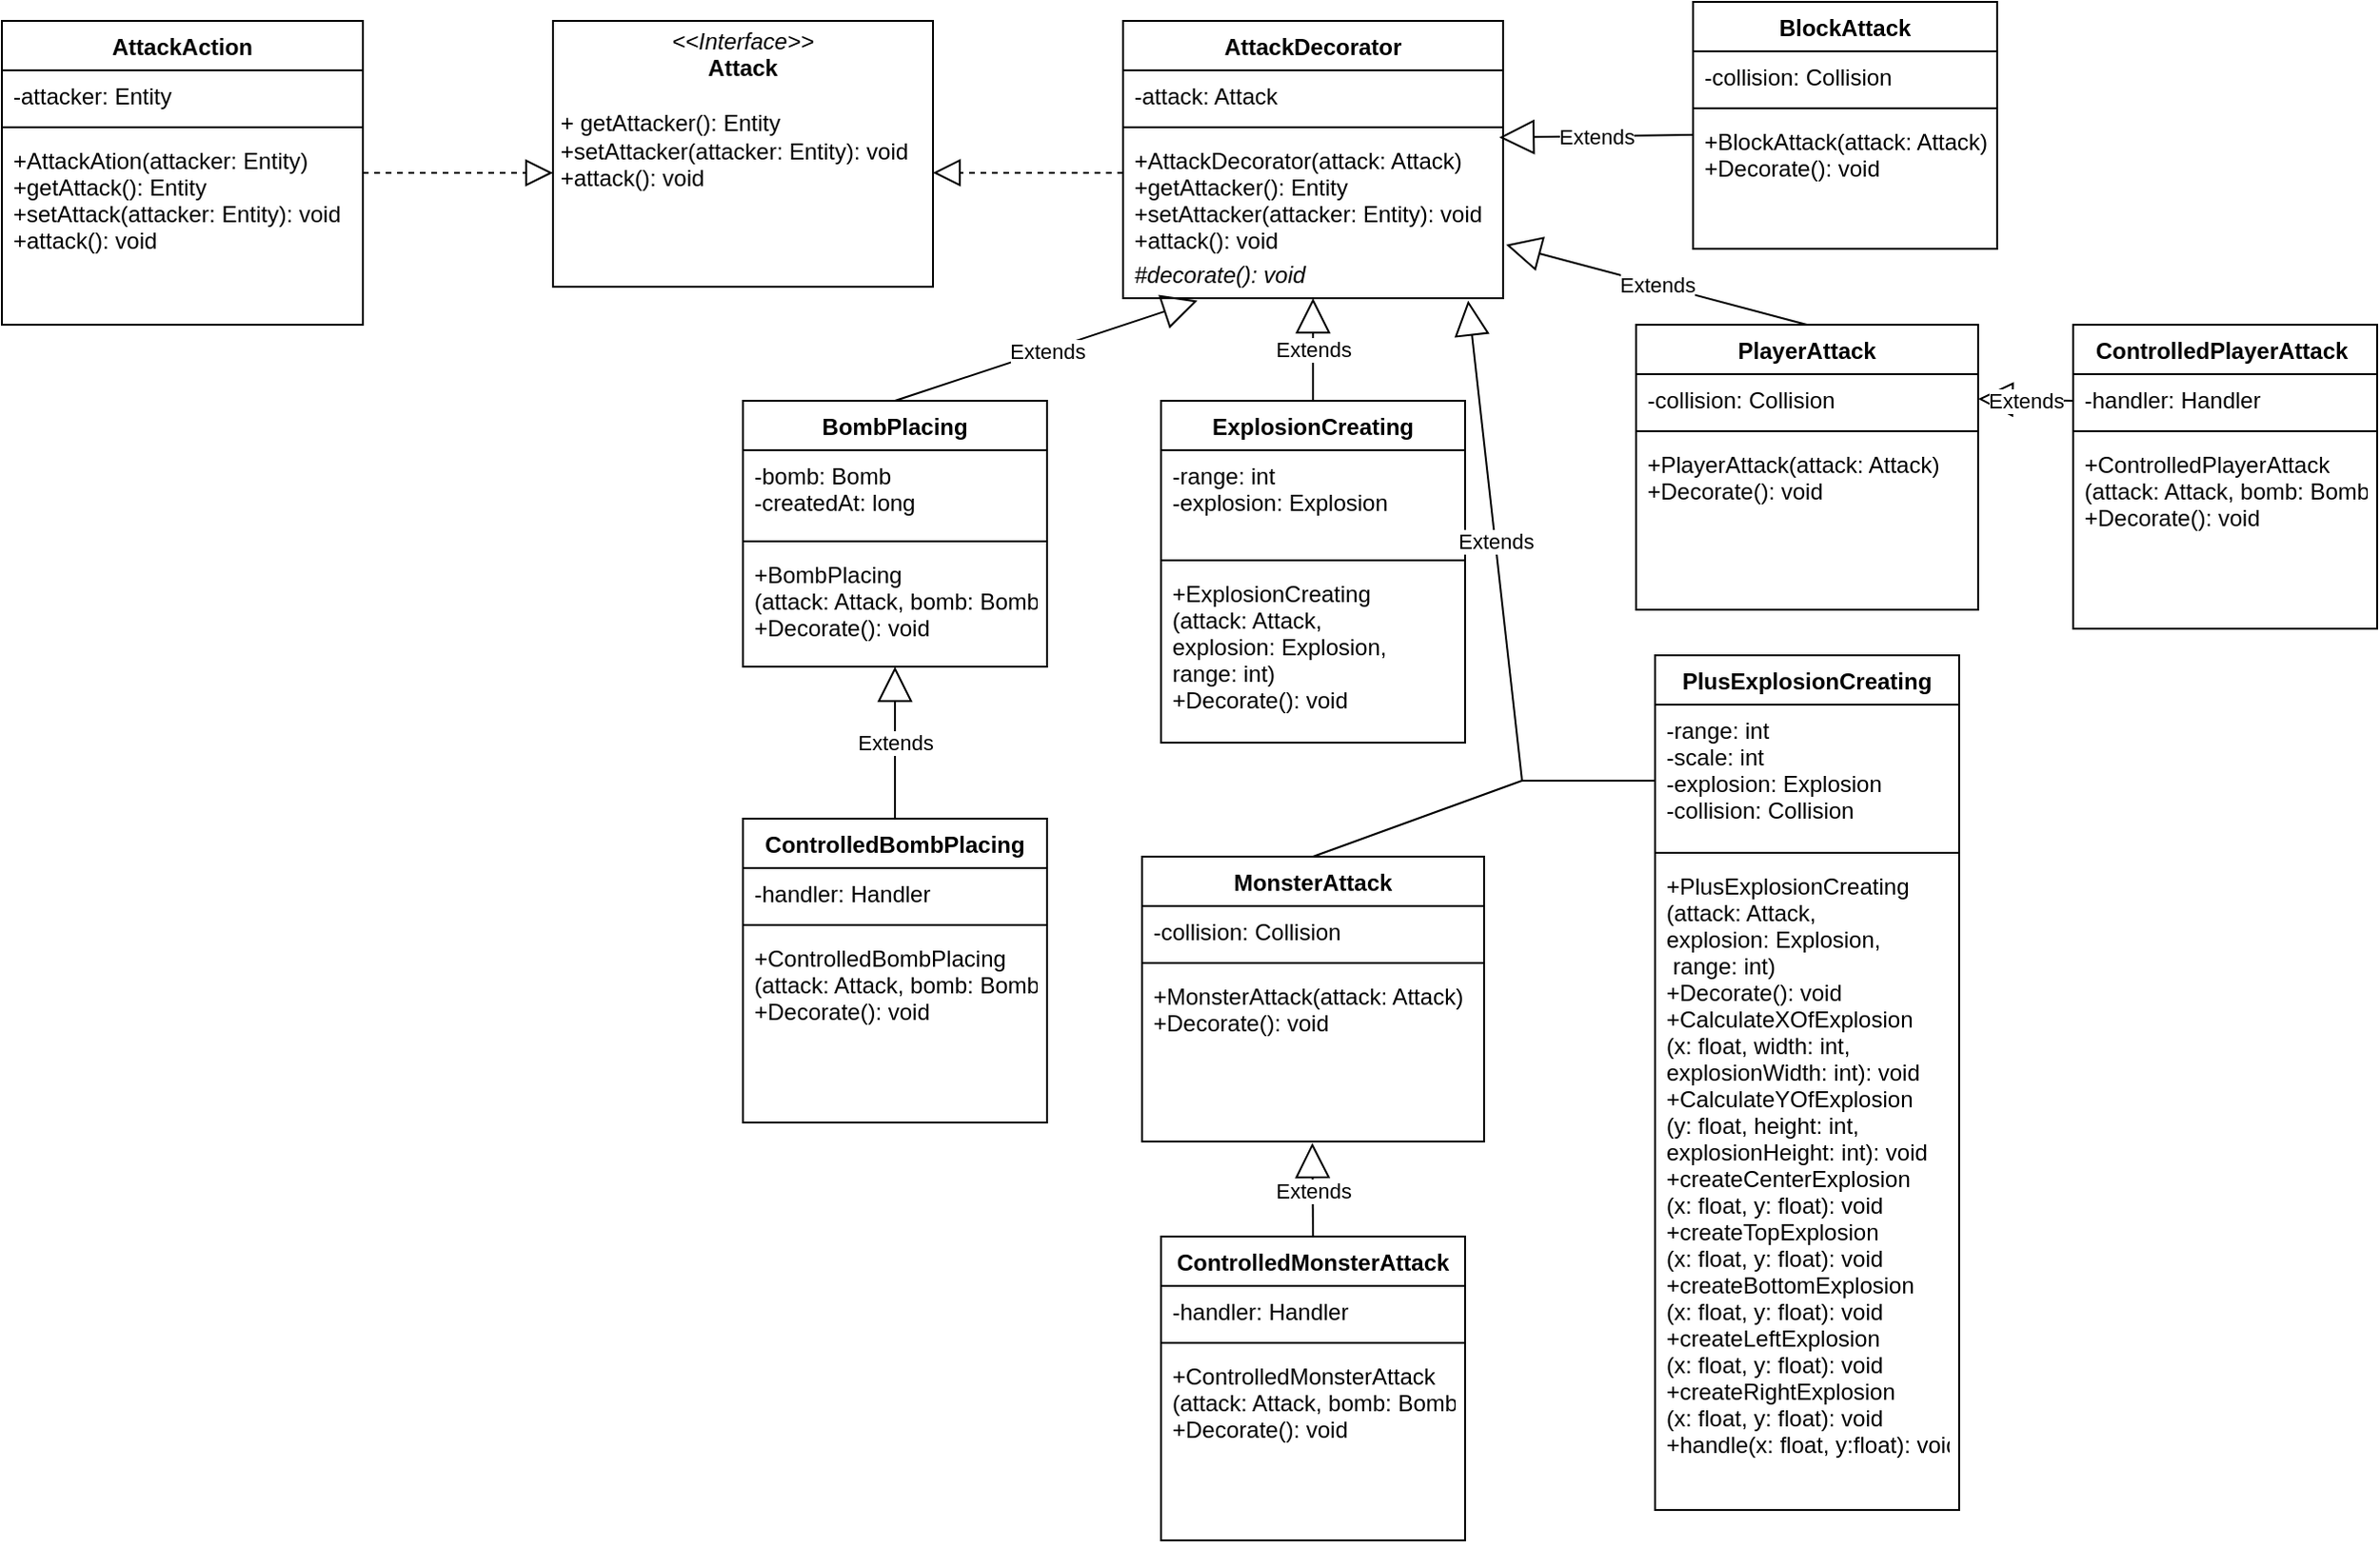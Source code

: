 <mxfile version="13.9.9" type="device"><diagram id="JoFQByJw2eYLuY0I7_IH" name="Page-1"><mxGraphModel dx="588" dy="341" grid="1" gridSize="10" guides="1" tooltips="1" connect="1" arrows="1" fold="1" page="1" pageScale="1" pageWidth="850" pageHeight="1100" math="0" shadow="0"><root><mxCell id="0"/><mxCell id="1" parent="0"/><mxCell id="b1nT_rkuJrMs0i4mq1yK-96" value="AttackDecorator" style="swimlane;fontStyle=1;align=center;verticalAlign=top;childLayout=stackLayout;horizontal=1;startSize=26;horizontalStack=0;resizeParent=1;resizeParentMax=0;resizeLast=0;collapsible=1;marginBottom=0;" parent="1" vertex="1"><mxGeometry x="600" y="360" width="200" height="146" as="geometry"/></mxCell><mxCell id="b1nT_rkuJrMs0i4mq1yK-97" value="-attack: Attack" style="text;strokeColor=none;fillColor=none;align=left;verticalAlign=top;spacingLeft=4;spacingRight=4;overflow=hidden;rotatable=0;points=[[0,0.5],[1,0.5]];portConstraint=eastwest;" parent="b1nT_rkuJrMs0i4mq1yK-96" vertex="1"><mxGeometry y="26" width="200" height="26" as="geometry"/></mxCell><mxCell id="b1nT_rkuJrMs0i4mq1yK-98" value="" style="line;strokeWidth=1;fillColor=none;align=left;verticalAlign=middle;spacingTop=-1;spacingLeft=3;spacingRight=3;rotatable=0;labelPosition=right;points=[];portConstraint=eastwest;" parent="b1nT_rkuJrMs0i4mq1yK-96" vertex="1"><mxGeometry y="52" width="200" height="8" as="geometry"/></mxCell><mxCell id="TgTV7O6vDC2WGvEqacXh-2" value="" style="endArrow=block;dashed=1;endFill=0;endSize=12;html=1;entryX=1;entryY=0.571;entryDx=0;entryDy=0;entryPerimeter=0;" edge="1" parent="b1nT_rkuJrMs0i4mq1yK-96" target="b1nT_rkuJrMs0i4mq1yK-105"><mxGeometry width="160" relative="1" as="geometry"><mxPoint y="80" as="sourcePoint"/><mxPoint x="160" y="80" as="targetPoint"/></mxGeometry></mxCell><mxCell id="b1nT_rkuJrMs0i4mq1yK-99" value="+AttackDecorator(attack: Attack)&#10;+getAttacker(): Entity&#10;+setAttacker(attacker: Entity): void&#10;+attack(): void" style="text;strokeColor=none;fillColor=none;align=left;verticalAlign=top;spacingLeft=4;spacingRight=4;overflow=hidden;rotatable=0;points=[[0,0.5],[1,0.5]];portConstraint=eastwest;" parent="b1nT_rkuJrMs0i4mq1yK-96" vertex="1"><mxGeometry y="60" width="200" height="60" as="geometry"/></mxCell><mxCell id="b1nT_rkuJrMs0i4mq1yK-104" value="#decorate(): void" style="text;strokeColor=none;fillColor=none;align=left;verticalAlign=top;spacingLeft=4;spacingRight=4;overflow=hidden;rotatable=0;points=[[0,0.5],[1,0.5]];portConstraint=eastwest;fontStyle=2" parent="b1nT_rkuJrMs0i4mq1yK-96" vertex="1"><mxGeometry y="120" width="200" height="26" as="geometry"/></mxCell><mxCell id="b1nT_rkuJrMs0i4mq1yK-100" value="AttackAction" style="swimlane;fontStyle=1;align=center;verticalAlign=top;childLayout=stackLayout;horizontal=1;startSize=26;horizontalStack=0;resizeParent=1;resizeParentMax=0;resizeLast=0;collapsible=1;marginBottom=0;" parent="1" vertex="1"><mxGeometry x="10" y="360" width="190" height="160" as="geometry"/></mxCell><mxCell id="b1nT_rkuJrMs0i4mq1yK-101" value="-attacker: Entity" style="text;strokeColor=none;fillColor=none;align=left;verticalAlign=top;spacingLeft=4;spacingRight=4;overflow=hidden;rotatable=0;points=[[0,0.5],[1,0.5]];portConstraint=eastwest;" parent="b1nT_rkuJrMs0i4mq1yK-100" vertex="1"><mxGeometry y="26" width="190" height="26" as="geometry"/></mxCell><mxCell id="b1nT_rkuJrMs0i4mq1yK-102" value="" style="line;strokeWidth=1;fillColor=none;align=left;verticalAlign=middle;spacingTop=-1;spacingLeft=3;spacingRight=3;rotatable=0;labelPosition=right;points=[];portConstraint=eastwest;" parent="b1nT_rkuJrMs0i4mq1yK-100" vertex="1"><mxGeometry y="52" width="190" height="8" as="geometry"/></mxCell><mxCell id="b1nT_rkuJrMs0i4mq1yK-103" value="+AttackAtion(attacker: Entity)&#10;+getAttack(): Entity&#10;+setAttack(attacker: Entity): void&#10;+attack(): void" style="text;strokeColor=none;fillColor=none;align=left;verticalAlign=top;spacingLeft=4;spacingRight=4;overflow=hidden;rotatable=0;points=[[0,0.5],[1,0.5]];portConstraint=eastwest;" parent="b1nT_rkuJrMs0i4mq1yK-100" vertex="1"><mxGeometry y="60" width="190" height="100" as="geometry"/></mxCell><mxCell id="b1nT_rkuJrMs0i4mq1yK-105" value="&lt;p style=&quot;margin: 0px ; margin-top: 4px ; text-align: center&quot;&gt;&lt;i&gt;&amp;lt;&amp;lt;Interface&amp;gt;&amp;gt;&lt;/i&gt;&lt;br&gt;&lt;b&gt;Attack&lt;/b&gt;&lt;/p&gt;&lt;p style=&quot;margin: 0px ; margin-left: 4px&quot;&gt;&lt;br&gt;&lt;/p&gt;&lt;p style=&quot;margin: 0px ; margin-left: 4px&quot;&gt;+ getAttacker(): Entity&lt;/p&gt;&lt;p style=&quot;margin: 0px ; margin-left: 4px&quot;&gt;+setAttacker(attacker: Entity): void&lt;br&gt;+attack(): void&lt;br&gt;&lt;/p&gt;" style="verticalAlign=top;align=left;overflow=fill;fontSize=12;fontFamily=Helvetica;html=1;" parent="1" vertex="1"><mxGeometry x="300" y="360" width="200" height="140" as="geometry"/></mxCell><mxCell id="TgTV7O6vDC2WGvEqacXh-1" value="" style="endArrow=block;dashed=1;endFill=0;endSize=12;html=1;" edge="1" parent="1"><mxGeometry width="160" relative="1" as="geometry"><mxPoint x="200" y="440" as="sourcePoint"/><mxPoint x="300" y="440" as="targetPoint"/></mxGeometry></mxCell><mxCell id="TgTV7O6vDC2WGvEqacXh-3" value="ExplosionCreating" style="swimlane;fontStyle=1;align=center;verticalAlign=top;childLayout=stackLayout;horizontal=1;startSize=26;horizontalStack=0;resizeParent=1;resizeParentMax=0;resizeLast=0;collapsible=1;marginBottom=0;" vertex="1" parent="1"><mxGeometry x="620" y="560" width="160" height="180" as="geometry"/></mxCell><mxCell id="TgTV7O6vDC2WGvEqacXh-40" value="Extends" style="endArrow=block;endSize=16;endFill=0;html=1;" edge="1" parent="TgTV7O6vDC2WGvEqacXh-3" target="b1nT_rkuJrMs0i4mq1yK-104"><mxGeometry width="160" relative="1" as="geometry"><mxPoint x="80" as="sourcePoint"/><mxPoint x="240" as="targetPoint"/></mxGeometry></mxCell><mxCell id="TgTV7O6vDC2WGvEqacXh-4" value="-range: int&#10;-explosion: Explosion" style="text;strokeColor=none;fillColor=none;align=left;verticalAlign=top;spacingLeft=4;spacingRight=4;overflow=hidden;rotatable=0;points=[[0,0.5],[1,0.5]];portConstraint=eastwest;" vertex="1" parent="TgTV7O6vDC2WGvEqacXh-3"><mxGeometry y="26" width="160" height="54" as="geometry"/></mxCell><mxCell id="TgTV7O6vDC2WGvEqacXh-5" value="" style="line;strokeWidth=1;fillColor=none;align=left;verticalAlign=middle;spacingTop=-1;spacingLeft=3;spacingRight=3;rotatable=0;labelPosition=right;points=[];portConstraint=eastwest;" vertex="1" parent="TgTV7O6vDC2WGvEqacXh-3"><mxGeometry y="80" width="160" height="8" as="geometry"/></mxCell><mxCell id="TgTV7O6vDC2WGvEqacXh-6" value="+ExplosionCreating&#10;(attack: Attack, &#10;explosion: Explosion,&#10;range: int)&#10;+Decorate(): void" style="text;strokeColor=none;fillColor=none;align=left;verticalAlign=top;spacingLeft=4;spacingRight=4;overflow=hidden;rotatable=0;points=[[0,0.5],[1,0.5]];portConstraint=eastwest;fontStyle=0" vertex="1" parent="TgTV7O6vDC2WGvEqacXh-3"><mxGeometry y="88" width="160" height="92" as="geometry"/></mxCell><mxCell id="TgTV7O6vDC2WGvEqacXh-15" value="BlockAttack" style="swimlane;fontStyle=1;align=center;verticalAlign=top;childLayout=stackLayout;horizontal=1;startSize=26;horizontalStack=0;resizeParent=1;resizeParentMax=0;resizeLast=0;collapsible=1;marginBottom=0;" vertex="1" parent="1"><mxGeometry x="900" y="350" width="160" height="130" as="geometry"/></mxCell><mxCell id="TgTV7O6vDC2WGvEqacXh-16" value="-collision: Collision" style="text;strokeColor=none;fillColor=none;align=left;verticalAlign=top;spacingLeft=4;spacingRight=4;overflow=hidden;rotatable=0;points=[[0,0.5],[1,0.5]];portConstraint=eastwest;" vertex="1" parent="TgTV7O6vDC2WGvEqacXh-15"><mxGeometry y="26" width="160" height="26" as="geometry"/></mxCell><mxCell id="TgTV7O6vDC2WGvEqacXh-17" value="" style="line;strokeWidth=1;fillColor=none;align=left;verticalAlign=middle;spacingTop=-1;spacingLeft=3;spacingRight=3;rotatable=0;labelPosition=right;points=[];portConstraint=eastwest;" vertex="1" parent="TgTV7O6vDC2WGvEqacXh-15"><mxGeometry y="52" width="160" height="8" as="geometry"/></mxCell><mxCell id="TgTV7O6vDC2WGvEqacXh-47" value="Extends" style="endArrow=block;endSize=16;endFill=0;html=1;entryX=0.99;entryY=0.023;entryDx=0;entryDy=0;entryPerimeter=0;" edge="1" parent="TgTV7O6vDC2WGvEqacXh-15" target="b1nT_rkuJrMs0i4mq1yK-99"><mxGeometry width="160" relative="1" as="geometry"><mxPoint y="70" as="sourcePoint"/><mxPoint x="160" y="70" as="targetPoint"/></mxGeometry></mxCell><mxCell id="TgTV7O6vDC2WGvEqacXh-18" value="+BlockAttack(attack: Attack)&#10;+Decorate(): void" style="text;strokeColor=none;fillColor=none;align=left;verticalAlign=top;spacingLeft=4;spacingRight=4;overflow=hidden;rotatable=0;points=[[0,0.5],[1,0.5]];portConstraint=eastwest;" vertex="1" parent="TgTV7O6vDC2WGvEqacXh-15"><mxGeometry y="60" width="160" height="70" as="geometry"/></mxCell><mxCell id="TgTV7O6vDC2WGvEqacXh-23" value="BombPlacing" style="swimlane;fontStyle=1;align=center;verticalAlign=top;childLayout=stackLayout;horizontal=1;startSize=26;horizontalStack=0;resizeParent=1;resizeParentMax=0;resizeLast=0;collapsible=1;marginBottom=0;" vertex="1" parent="1"><mxGeometry x="400" y="560" width="160" height="140" as="geometry"/></mxCell><mxCell id="TgTV7O6vDC2WGvEqacXh-39" value="Extends" style="endArrow=block;endSize=16;endFill=0;html=1;entryX=0.196;entryY=1.048;entryDx=0;entryDy=0;entryPerimeter=0;" edge="1" parent="TgTV7O6vDC2WGvEqacXh-23" target="b1nT_rkuJrMs0i4mq1yK-104"><mxGeometry width="160" relative="1" as="geometry"><mxPoint x="80" as="sourcePoint"/><mxPoint x="240" as="targetPoint"/></mxGeometry></mxCell><mxCell id="TgTV7O6vDC2WGvEqacXh-24" value="-bomb: Bomb&#10;-createdAt: long" style="text;strokeColor=none;fillColor=none;align=left;verticalAlign=top;spacingLeft=4;spacingRight=4;overflow=hidden;rotatable=0;points=[[0,0.5],[1,0.5]];portConstraint=eastwest;" vertex="1" parent="TgTV7O6vDC2WGvEqacXh-23"><mxGeometry y="26" width="160" height="44" as="geometry"/></mxCell><mxCell id="TgTV7O6vDC2WGvEqacXh-25" value="" style="line;strokeWidth=1;fillColor=none;align=left;verticalAlign=middle;spacingTop=-1;spacingLeft=3;spacingRight=3;rotatable=0;labelPosition=right;points=[];portConstraint=eastwest;" vertex="1" parent="TgTV7O6vDC2WGvEqacXh-23"><mxGeometry y="70" width="160" height="8" as="geometry"/></mxCell><mxCell id="TgTV7O6vDC2WGvEqacXh-26" value="+BombPlacing&#10;(attack: Attack, bomb: Bomb)&#10;+Decorate(): void&#10;" style="text;strokeColor=none;fillColor=none;align=left;verticalAlign=top;spacingLeft=4;spacingRight=4;overflow=hidden;rotatable=0;points=[[0,0.5],[1,0.5]];portConstraint=eastwest;" vertex="1" parent="TgTV7O6vDC2WGvEqacXh-23"><mxGeometry y="78" width="160" height="62" as="geometry"/></mxCell><mxCell id="TgTV7O6vDC2WGvEqacXh-27" value="MonsterAttack" style="swimlane;fontStyle=1;align=center;verticalAlign=top;childLayout=stackLayout;horizontal=1;startSize=26;horizontalStack=0;resizeParent=1;resizeParentMax=0;resizeLast=0;collapsible=1;marginBottom=0;" vertex="1" parent="1"><mxGeometry x="610" y="800" width="180" height="150" as="geometry"/></mxCell><mxCell id="TgTV7O6vDC2WGvEqacXh-28" value="-collision: Collision" style="text;strokeColor=none;fillColor=none;align=left;verticalAlign=top;spacingLeft=4;spacingRight=4;overflow=hidden;rotatable=0;points=[[0,0.5],[1,0.5]];portConstraint=eastwest;" vertex="1" parent="TgTV7O6vDC2WGvEqacXh-27"><mxGeometry y="26" width="180" height="26" as="geometry"/></mxCell><mxCell id="TgTV7O6vDC2WGvEqacXh-29" value="" style="line;strokeWidth=1;fillColor=none;align=left;verticalAlign=middle;spacingTop=-1;spacingLeft=3;spacingRight=3;rotatable=0;labelPosition=right;points=[];portConstraint=eastwest;" vertex="1" parent="TgTV7O6vDC2WGvEqacXh-27"><mxGeometry y="52" width="180" height="8" as="geometry"/></mxCell><mxCell id="TgTV7O6vDC2WGvEqacXh-30" value="+MonsterAttack(attack: Attack)&#10;+Decorate(): void&#10;" style="text;strokeColor=none;fillColor=none;align=left;verticalAlign=top;spacingLeft=4;spacingRight=4;overflow=hidden;rotatable=0;points=[[0,0.5],[1,0.5]];portConstraint=eastwest;" vertex="1" parent="TgTV7O6vDC2WGvEqacXh-27"><mxGeometry y="60" width="180" height="90" as="geometry"/></mxCell><mxCell id="TgTV7O6vDC2WGvEqacXh-31" value="PlusExplosionCreating" style="swimlane;fontStyle=1;align=center;verticalAlign=top;childLayout=stackLayout;horizontal=1;startSize=26;horizontalStack=0;resizeParent=1;resizeParentMax=0;resizeLast=0;collapsible=1;marginBottom=0;" vertex="1" parent="1"><mxGeometry x="880" y="694" width="160" height="450" as="geometry"/></mxCell><mxCell id="TgTV7O6vDC2WGvEqacXh-32" value="-range: int&#10;-scale: int&#10;-explosion: Explosion&#10;-collision: Collision" style="text;strokeColor=none;fillColor=none;align=left;verticalAlign=top;spacingLeft=4;spacingRight=4;overflow=hidden;rotatable=0;points=[[0,0.5],[1,0.5]];portConstraint=eastwest;" vertex="1" parent="TgTV7O6vDC2WGvEqacXh-31"><mxGeometry y="26" width="160" height="74" as="geometry"/></mxCell><mxCell id="TgTV7O6vDC2WGvEqacXh-33" value="" style="line;strokeWidth=1;fillColor=none;align=left;verticalAlign=middle;spacingTop=-1;spacingLeft=3;spacingRight=3;rotatable=0;labelPosition=right;points=[];portConstraint=eastwest;" vertex="1" parent="TgTV7O6vDC2WGvEqacXh-31"><mxGeometry y="100" width="160" height="8" as="geometry"/></mxCell><mxCell id="TgTV7O6vDC2WGvEqacXh-34" value="+PlusExplosionCreating&#10;(attack: Attack, &#10;explosion: Explosion,&#10; range: int)&#10;+Decorate(): void&#10;+CalculateXOfExplosion&#10;(x: float, width: int, &#10;explosionWidth: int): void&#10;+CalculateYOfExplosion&#10;(y: float, height: int, &#10;explosionHeight: int): void&#10;+createCenterExplosion&#10;(x: float, y: float): void&#10;+createTopExplosion&#10;(x: float, y: float): void&#10;+createBottomExplosion&#10;(x: float, y: float): void&#10;+createLeftExplosion&#10;(x: float, y: float): void&#10;+createRightExplosion&#10;(x: float, y: float): void&#10;+handle(x: float, y:float): void" style="text;strokeColor=none;fillColor=none;align=left;verticalAlign=top;spacingLeft=4;spacingRight=4;overflow=hidden;rotatable=0;points=[[0,0.5],[1,0.5]];portConstraint=eastwest;fontStyle=0" vertex="1" parent="TgTV7O6vDC2WGvEqacXh-31"><mxGeometry y="108" width="160" height="342" as="geometry"/></mxCell><mxCell id="TgTV7O6vDC2WGvEqacXh-35" value="PlayerAttack" style="swimlane;fontStyle=1;align=center;verticalAlign=top;childLayout=stackLayout;horizontal=1;startSize=26;horizontalStack=0;resizeParent=1;resizeParentMax=0;resizeLast=0;collapsible=1;marginBottom=0;" vertex="1" parent="1"><mxGeometry x="870" y="520" width="180" height="150" as="geometry"/></mxCell><mxCell id="TgTV7O6vDC2WGvEqacXh-41" value="Extends" style="endArrow=block;endSize=16;endFill=0;html=1;entryX=1.008;entryY=-0.084;entryDx=0;entryDy=0;entryPerimeter=0;" edge="1" parent="TgTV7O6vDC2WGvEqacXh-35" target="b1nT_rkuJrMs0i4mq1yK-104"><mxGeometry width="160" relative="1" as="geometry"><mxPoint x="90" as="sourcePoint"/><mxPoint x="250" as="targetPoint"/></mxGeometry></mxCell><mxCell id="TgTV7O6vDC2WGvEqacXh-36" value="-collision: Collision" style="text;strokeColor=none;fillColor=none;align=left;verticalAlign=top;spacingLeft=4;spacingRight=4;overflow=hidden;rotatable=0;points=[[0,0.5],[1,0.5]];portConstraint=eastwest;" vertex="1" parent="TgTV7O6vDC2WGvEqacXh-35"><mxGeometry y="26" width="180" height="26" as="geometry"/></mxCell><mxCell id="TgTV7O6vDC2WGvEqacXh-37" value="" style="line;strokeWidth=1;fillColor=none;align=left;verticalAlign=middle;spacingTop=-1;spacingLeft=3;spacingRight=3;rotatable=0;labelPosition=right;points=[];portConstraint=eastwest;" vertex="1" parent="TgTV7O6vDC2WGvEqacXh-35"><mxGeometry y="52" width="180" height="8" as="geometry"/></mxCell><mxCell id="TgTV7O6vDC2WGvEqacXh-38" value="+PlayerAttack(attack: Attack)&#10;+Decorate(): void&#10;" style="text;strokeColor=none;fillColor=none;align=left;verticalAlign=top;spacingLeft=4;spacingRight=4;overflow=hidden;rotatable=0;points=[[0,0.5],[1,0.5]];portConstraint=eastwest;" vertex="1" parent="TgTV7O6vDC2WGvEqacXh-35"><mxGeometry y="60" width="180" height="90" as="geometry"/></mxCell><mxCell id="TgTV7O6vDC2WGvEqacXh-42" value="" style="endArrow=none;html=1;" edge="1" parent="1"><mxGeometry width="50" height="50" relative="1" as="geometry"><mxPoint x="830" y="760" as="sourcePoint"/><mxPoint x="880" y="760" as="targetPoint"/></mxGeometry></mxCell><mxCell id="TgTV7O6vDC2WGvEqacXh-43" value="" style="endArrow=none;html=1;exitX=0.5;exitY=0;exitDx=0;exitDy=0;" edge="1" parent="1" source="TgTV7O6vDC2WGvEqacXh-27"><mxGeometry width="50" height="50" relative="1" as="geometry"><mxPoint x="680" y="810" as="sourcePoint"/><mxPoint x="810" y="760" as="targetPoint"/></mxGeometry></mxCell><mxCell id="TgTV7O6vDC2WGvEqacXh-44" value="" style="endArrow=none;html=1;" edge="1" parent="1"><mxGeometry width="50" height="50" relative="1" as="geometry"><mxPoint x="810" y="760" as="sourcePoint"/><mxPoint x="830" y="760" as="targetPoint"/></mxGeometry></mxCell><mxCell id="TgTV7O6vDC2WGvEqacXh-48" value="Extends" style="endArrow=block;endSize=16;endFill=0;html=1;entryX=0.908;entryY=1.048;entryDx=0;entryDy=0;entryPerimeter=0;" edge="1" parent="1" target="b1nT_rkuJrMs0i4mq1yK-104"><mxGeometry width="160" relative="1" as="geometry"><mxPoint x="810" y="760" as="sourcePoint"/><mxPoint x="980" y="740" as="targetPoint"/></mxGeometry></mxCell><mxCell id="TgTV7O6vDC2WGvEqacXh-49" value="ControlledBombPlacing" style="swimlane;fontStyle=1;align=center;verticalAlign=top;childLayout=stackLayout;horizontal=1;startSize=26;horizontalStack=0;resizeParent=1;resizeParentMax=0;resizeLast=0;collapsible=1;marginBottom=0;" vertex="1" parent="1"><mxGeometry x="400" y="780" width="160" height="160" as="geometry"/></mxCell><mxCell id="TgTV7O6vDC2WGvEqacXh-50" value="-handler: Handler" style="text;strokeColor=none;fillColor=none;align=left;verticalAlign=top;spacingLeft=4;spacingRight=4;overflow=hidden;rotatable=0;points=[[0,0.5],[1,0.5]];portConstraint=eastwest;" vertex="1" parent="TgTV7O6vDC2WGvEqacXh-49"><mxGeometry y="26" width="160" height="26" as="geometry"/></mxCell><mxCell id="TgTV7O6vDC2WGvEqacXh-51" value="" style="line;strokeWidth=1;fillColor=none;align=left;verticalAlign=middle;spacingTop=-1;spacingLeft=3;spacingRight=3;rotatable=0;labelPosition=right;points=[];portConstraint=eastwest;" vertex="1" parent="TgTV7O6vDC2WGvEqacXh-49"><mxGeometry y="52" width="160" height="8" as="geometry"/></mxCell><mxCell id="TgTV7O6vDC2WGvEqacXh-52" value="+ControlledBombPlacing&#10;(attack: Attack, bomb: Bomb)&#10;+Decorate(): void" style="text;strokeColor=none;fillColor=none;align=left;verticalAlign=top;spacingLeft=4;spacingRight=4;overflow=hidden;rotatable=0;points=[[0,0.5],[1,0.5]];portConstraint=eastwest;fontStyle=0" vertex="1" parent="TgTV7O6vDC2WGvEqacXh-49"><mxGeometry y="60" width="160" height="100" as="geometry"/></mxCell><mxCell id="TgTV7O6vDC2WGvEqacXh-69" value="Extends" style="endArrow=block;endSize=16;endFill=0;html=1;exitX=0.5;exitY=0;exitDx=0;exitDy=0;exitPerimeter=0;" edge="1" parent="TgTV7O6vDC2WGvEqacXh-49" source="TgTV7O6vDC2WGvEqacXh-49"><mxGeometry width="160" relative="1" as="geometry"><mxPoint x="80" y="-6" as="sourcePoint"/><mxPoint x="80" y="-80" as="targetPoint"/></mxGeometry></mxCell><mxCell id="TgTV7O6vDC2WGvEqacXh-61" value="ControlledMonsterAttack" style="swimlane;fontStyle=1;align=center;verticalAlign=top;childLayout=stackLayout;horizontal=1;startSize=26;horizontalStack=0;resizeParent=1;resizeParentMax=0;resizeLast=0;collapsible=1;marginBottom=0;" vertex="1" parent="1"><mxGeometry x="620" y="1000" width="160" height="160" as="geometry"/></mxCell><mxCell id="TgTV7O6vDC2WGvEqacXh-70" value="Extends" style="endArrow=block;endSize=16;endFill=0;html=1;entryX=0.498;entryY=1.008;entryDx=0;entryDy=0;entryPerimeter=0;" edge="1" parent="TgTV7O6vDC2WGvEqacXh-61" target="TgTV7O6vDC2WGvEqacXh-30"><mxGeometry width="160" relative="1" as="geometry"><mxPoint x="80" as="sourcePoint"/><mxPoint x="240" as="targetPoint"/></mxGeometry></mxCell><mxCell id="TgTV7O6vDC2WGvEqacXh-62" value="-handler: Handler" style="text;strokeColor=none;fillColor=none;align=left;verticalAlign=top;spacingLeft=4;spacingRight=4;overflow=hidden;rotatable=0;points=[[0,0.5],[1,0.5]];portConstraint=eastwest;" vertex="1" parent="TgTV7O6vDC2WGvEqacXh-61"><mxGeometry y="26" width="160" height="26" as="geometry"/></mxCell><mxCell id="TgTV7O6vDC2WGvEqacXh-63" value="" style="line;strokeWidth=1;fillColor=none;align=left;verticalAlign=middle;spacingTop=-1;spacingLeft=3;spacingRight=3;rotatable=0;labelPosition=right;points=[];portConstraint=eastwest;" vertex="1" parent="TgTV7O6vDC2WGvEqacXh-61"><mxGeometry y="52" width="160" height="8" as="geometry"/></mxCell><mxCell id="TgTV7O6vDC2WGvEqacXh-64" value="+ControlledMonsterAttack&#10;(attack: Attack, bomb: Bomb)&#10;+Decorate(): void" style="text;strokeColor=none;fillColor=none;align=left;verticalAlign=top;spacingLeft=4;spacingRight=4;overflow=hidden;rotatable=0;points=[[0,0.5],[1,0.5]];portConstraint=eastwest;fontStyle=0" vertex="1" parent="TgTV7O6vDC2WGvEqacXh-61"><mxGeometry y="60" width="160" height="100" as="geometry"/></mxCell><mxCell id="TgTV7O6vDC2WGvEqacXh-65" value="ControlledPlayerAttack " style="swimlane;fontStyle=1;align=center;verticalAlign=top;childLayout=stackLayout;horizontal=1;startSize=26;horizontalStack=0;resizeParent=1;resizeParentMax=0;resizeLast=0;collapsible=1;marginBottom=0;" vertex="1" parent="1"><mxGeometry x="1100" y="520" width="160" height="160" as="geometry"/></mxCell><mxCell id="TgTV7O6vDC2WGvEqacXh-66" value="-handler: Handler" style="text;strokeColor=none;fillColor=none;align=left;verticalAlign=top;spacingLeft=4;spacingRight=4;overflow=hidden;rotatable=0;points=[[0,0.5],[1,0.5]];portConstraint=eastwest;" vertex="1" parent="TgTV7O6vDC2WGvEqacXh-65"><mxGeometry y="26" width="160" height="26" as="geometry"/></mxCell><mxCell id="TgTV7O6vDC2WGvEqacXh-71" value="Extends" style="endArrow=block;endSize=16;endFill=0;html=1;entryX=1;entryY=0.5;entryDx=0;entryDy=0;" edge="1" parent="TgTV7O6vDC2WGvEqacXh-65" target="TgTV7O6vDC2WGvEqacXh-36"><mxGeometry width="160" relative="1" as="geometry"><mxPoint y="40" as="sourcePoint"/><mxPoint x="160" y="40" as="targetPoint"/></mxGeometry></mxCell><mxCell id="TgTV7O6vDC2WGvEqacXh-67" value="" style="line;strokeWidth=1;fillColor=none;align=left;verticalAlign=middle;spacingTop=-1;spacingLeft=3;spacingRight=3;rotatable=0;labelPosition=right;points=[];portConstraint=eastwest;" vertex="1" parent="TgTV7O6vDC2WGvEqacXh-65"><mxGeometry y="52" width="160" height="8" as="geometry"/></mxCell><mxCell id="TgTV7O6vDC2WGvEqacXh-68" value="+ControlledPlayerAttack &#10;(attack: Attack, bomb: Bomb)&#10;+Decorate(): void" style="text;strokeColor=none;fillColor=none;align=left;verticalAlign=top;spacingLeft=4;spacingRight=4;overflow=hidden;rotatable=0;points=[[0,0.5],[1,0.5]];portConstraint=eastwest;fontStyle=0" vertex="1" parent="TgTV7O6vDC2WGvEqacXh-65"><mxGeometry y="60" width="160" height="100" as="geometry"/></mxCell></root></mxGraphModel></diagram></mxfile>